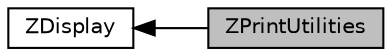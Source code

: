 digraph "ZPrintUtilities"
{
  edge [fontname="Helvetica",fontsize="10",labelfontname="Helvetica",labelfontsize="10"];
  node [fontname="Helvetica",fontsize="10",shape=box];
  rankdir=LR;
  Node1 [label="ZDisplay",height=0.2,width=0.4,color="black", fillcolor="white", style="filled",URL="$group__z_display.html",tooltip="Collection of general display and console print methods along with bufferobject class."];
  Node0 [label="ZPrintUtilities",height=0.2,width=0.4,color="black", fillcolor="grey75", style="filled", fontcolor="black",tooltip="Collection of methods for console printing."];
  Node1->Node0 [shape=plaintext, dir="back", style="solid"];
}

